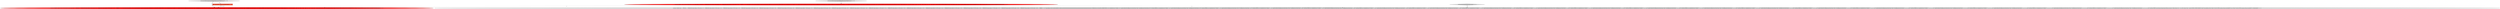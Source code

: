digraph {
1 [style = filled, label = "testInnerJoinTableLookupLookupWithFilterWithoutLimitWithAllColumns['1', '0', '0']", fillcolor = lightgray, shape = diamond image = "AAA0AAABBB1BBB"];
3 [style = filled, label = "testInnerJoinTableLookupLookupWithFilterWithoutLimitWithAllColumns['0', '1', '0']", fillcolor = lightgray, shape = diamond image = "AAA0AAABBB2BBB"];
0 [style = filled, label = "testQuery(\"SELECT __time, cnt, dim1, dim2, dim3, m1, m2, unique_dim1\" + \"FROM foo\" + \"INNER JOIN lookup.lookyloo l ON foo.dim2 = l.k\" + \"INNER JOIN lookup.lookyloo l2 ON foo.dim2 = l2.k\" + \"WHERE l.v = 'xa'\",ImmutableList.of(newScanQueryBuilder().dataSource(join(join(new TableDataSource(CalciteTests.DATASOURCE1),new LookupDataSource(\"lookyloo\"),\"j0.\",equalsCondition(DruidExpression.fromColumn(\"dim2\"),DruidExpression.fromColumn(\"j0.k\")),JoinType.INNER),new LookupDataSource(\"lookyloo\"),\"_j0.\",equalsCondition(DruidExpression.fromColumn(\"dim2\"),DruidExpression.fromColumn(\"_j0.k\")),JoinType.INNER)).intervals(querySegmentSpec(Filtration.eternity())).filters(selector(\"j0.v\",\"xa\",null)).columns(\"__time\",\"cnt\",\"dim1\",\"dim2\",\"dim3\",\"m1\",\"m2\",\"unique_dim1\").context(QUERY_CONTEXT_DEFAULT).build()),ImmutableList.of(new Object((((edu.fdu.CPPDG.tinypdg.pe.ExpressionInfo@8f72d4,new Object((((edu.fdu.CPPDG.tinypdg.pe.ExpressionInfo@8f72df))@@@3@@@['1', '0', '0']", fillcolor = red, shape = ellipse image = "AAA1AAABBB1BBB"];
2 [style = filled, label = "Map<String,Object> queryContext@@@2@@@['0', '1', '0']", fillcolor = tomato, shape = box image = "AAA1AAABBB2BBB"];
4 [style = filled, label = "testQuery(\"SELECT __time, cnt, dim1, dim2, dim3, m1, m2, unique_dim1\" + \"FROM foo\" + \"INNER JOIN lookup.lookyloo l ON foo.dim2 = l.k\" + \"INNER JOIN lookup.lookyloo l2 ON foo.dim2 = l2.k\" + \"WHERE l.v = 'xa'\",queryContext,ImmutableList.of(newScanQueryBuilder().dataSource(join(join(new TableDataSource(CalciteTests.DATASOURCE1),new LookupDataSource(\"lookyloo\"),\"j0.\",equalsCondition(DruidExpression.fromColumn(\"dim2\"),DruidExpression.fromColumn(\"j0.k\")),JoinType.INNER),new LookupDataSource(\"lookyloo\"),\"_j0.\",equalsCondition(DruidExpression.fromColumn(\"dim2\"),DruidExpression.fromColumn(\"_j0.k\")),JoinType.INNER)).intervals(querySegmentSpec(Filtration.eternity())).filters(selector(\"j0.v\",\"xa\",null)).columns(\"__time\",\"cnt\",\"dim1\",\"dim2\",\"dim3\",\"m1\",\"m2\",\"unique_dim1\").context(queryContext).build()),ImmutableList.of(new Object((((edu.fdu.CPPDG.tinypdg.pe.ExpressionInfo@8f734d,new Object((((edu.fdu.CPPDG.tinypdg.pe.ExpressionInfo@8f7358))@@@3@@@['0', '1', '0']", fillcolor = red, shape = ellipse image = "AAA1AAABBB2BBB"];
6 [style = filled, label = "testManyManyInnerJoinOnManyManyLookup['0', '0', '1']", fillcolor = lightgray, shape = diamond image = "AAA0AAABBB3BBB"];
5 [style = filled, label = "testQuery(\"SELECT dim1\" + \"FROM foo\" + \"INNER JOIN lookup.lookyloo l ON foo.dim2 = l.k\" + \"INNER JOIN lookup.lookyloo l2 ON foo.dim2 = l2.k\" + \"INNER JOIN lookup.lookyloo l3 ON foo.dim2 = l3.k\" + \"INNER JOIN lookup.lookyloo l4 ON foo.dim2 = l4.k\" + \"INNER JOIN lookup.lookyloo l5 ON foo.dim2 = l5.k\" + \"INNER JOIN lookup.lookyloo l6 ON foo.dim2 = l6.k\" + \"INNER JOIN lookup.lookyloo l7 ON foo.dim2 = l7.k\" + \"INNER JOIN lookup.lookyloo l8 ON foo.dim2 = l8.k\" + \"INNER JOIN lookup.lookyloo l9 ON foo.dim2 = l9.k\" + \"INNER JOIN lookup.lookyloo l10 ON foo.dim2 = l10.k\" + \"INNER JOIN lookup.lookyloo l11 ON foo.dim2 = l11.k\" + \"INNER JOIN lookup.lookyloo l12 ON foo.dim2 = l12.k\" + \"INNER JOIN lookup.lookyloo l13 ON foo.dim2 = l13.k\" + \"INNER JOIN lookup.lookyloo l14 ON foo.dim2 = l14.k\" + \"INNER JOIN lookup.lookyloo l15 ON foo.dim2 = l15.k\" + \"INNER JOIN lookup.lookyloo l16 ON foo.dim2 = l16.k\" + \"INNER JOIN lookup.lookyloo l17 ON foo.dim2 = l17.k\" + \"INNER JOIN lookup.lookyloo l18 ON foo.dim2 = l18.k\" + \"INNER JOIN lookup.lookyloo l19 ON foo.dim2 = l19.k\" + \"WHERE l.v = 'xa'\",ImmutableList.of(newScanQueryBuilder().dataSource(join(join(join(join(join(join(join(join(join(join(join(join(join(join(join(join(join(join(join(new TableDataSource(CalciteTests.DATASOURCE1),new LookupDataSource(\"lookyloo\"),\"j0.\",equalsCondition(DruidExpression.fromColumn(\"dim2\"),DruidExpression.fromColumn(\"j0.k\")),JoinType.INNER),new LookupDataSource(\"lookyloo\"),\"_j0.\",equalsCondition(DruidExpression.fromColumn(\"dim2\"),DruidExpression.fromColumn(\"_j0.k\")),JoinType.INNER),new LookupDataSource(\"lookyloo\"),\"__j0.\",equalsCondition(DruidExpression.fromColumn(\"dim2\"),DruidExpression.fromColumn(\"__j0.k\")),JoinType.INNER),new LookupDataSource(\"lookyloo\"),\"___j0.\",equalsCondition(DruidExpression.fromColumn(\"dim2\"),DruidExpression.fromColumn(\"___j0.k\")),JoinType.INNER),new LookupDataSource(\"lookyloo\"),\"____j0.\",equalsCondition(DruidExpression.fromColumn(\"dim2\"),DruidExpression.fromColumn(\"____j0.k\")),JoinType.INNER),new LookupDataSource(\"lookyloo\"),\"_____j0.\",equalsCondition(DruidExpression.fromColumn(\"dim2\"),DruidExpression.fromColumn(\"_____j0.k\")),JoinType.INNER),new LookupDataSource(\"lookyloo\"),\"______j0.\",equalsCondition(DruidExpression.fromColumn(\"dim2\"),DruidExpression.fromColumn(\"______j0.k\")),JoinType.INNER),new LookupDataSource(\"lookyloo\"),\"_______j0.\",equalsCondition(DruidExpression.fromColumn(\"dim2\"),DruidExpression.fromColumn(\"_______j0.k\")),JoinType.INNER),new LookupDataSource(\"lookyloo\"),\"________j0.\",equalsCondition(DruidExpression.fromColumn(\"dim2\"),DruidExpression.fromColumn(\"________j0.k\")),JoinType.INNER),new LookupDataSource(\"lookyloo\"),\"_________j0.\",equalsCondition(DruidExpression.fromColumn(\"dim2\"),DruidExpression.fromColumn(\"_________j0.k\")),JoinType.INNER),new LookupDataSource(\"lookyloo\"),\"__________j0.\",equalsCondition(DruidExpression.fromColumn(\"dim2\"),DruidExpression.fromColumn(\"__________j0.k\")),JoinType.INNER),new LookupDataSource(\"lookyloo\"),\"___________j0.\",equalsCondition(DruidExpression.fromColumn(\"dim2\"),DruidExpression.fromColumn(\"___________j0.k\")),JoinType.INNER),new LookupDataSource(\"lookyloo\"),\"____________j0.\",equalsCondition(DruidExpression.fromColumn(\"dim2\"),DruidExpression.fromColumn(\"____________j0.k\")),JoinType.INNER),new LookupDataSource(\"lookyloo\"),\"_____________j0.\",equalsCondition(DruidExpression.fromColumn(\"dim2\"),DruidExpression.fromColumn(\"_____________j0.k\")),JoinType.INNER),new LookupDataSource(\"lookyloo\"),\"______________j0.\",equalsCondition(DruidExpression.fromColumn(\"dim2\"),DruidExpression.fromColumn(\"______________j0.k\")),JoinType.INNER),new LookupDataSource(\"lookyloo\"),\"_______________j0.\",equalsCondition(DruidExpression.fromColumn(\"dim2\"),DruidExpression.fromColumn(\"_______________j0.k\")),JoinType.INNER),new LookupDataSource(\"lookyloo\"),\"________________j0.\",equalsCondition(DruidExpression.fromColumn(\"dim2\"),DruidExpression.fromColumn(\"________________j0.k\")),JoinType.INNER),new LookupDataSource(\"lookyloo\"),\"_________________j0.\",equalsCondition(DruidExpression.fromColumn(\"dim2\"),DruidExpression.fromColumn(\"_________________j0.k\")),JoinType.INNER),new LookupDataSource(\"lookyloo\"),\"__________________j0.\",equalsCondition(DruidExpression.fromColumn(\"dim2\"),DruidExpression.fromColumn(\"__________________j0.k\")),JoinType.INNER)).intervals(querySegmentSpec(Filtration.eternity())).filters(selector(\"j0.v\",\"xa\",null)).columns(\"dim1\").context(QUERY_CONTEXT_DEFAULT).build()),ImmutableList.of(new Object((((edu.fdu.CPPDG.tinypdg.pe.ExpressionInfo@8f7510,new Object((((edu.fdu.CPPDG.tinypdg.pe.ExpressionInfo@8f7514))@@@3@@@['0', '0', '1']", fillcolor = lightgray, shape = ellipse image = "AAA0AAABBB3BBB"];
6->5 [style = bold, label=""];
0->4 [style = dashed, label="0"];
2->4 [style = solid, label="queryContext"];
1->0 [style = bold, label=""];
0->5 [style = dashed, label="0"];
3->4 [style = bold, label=""];
3->2 [style = dotted, label="true"];
}
